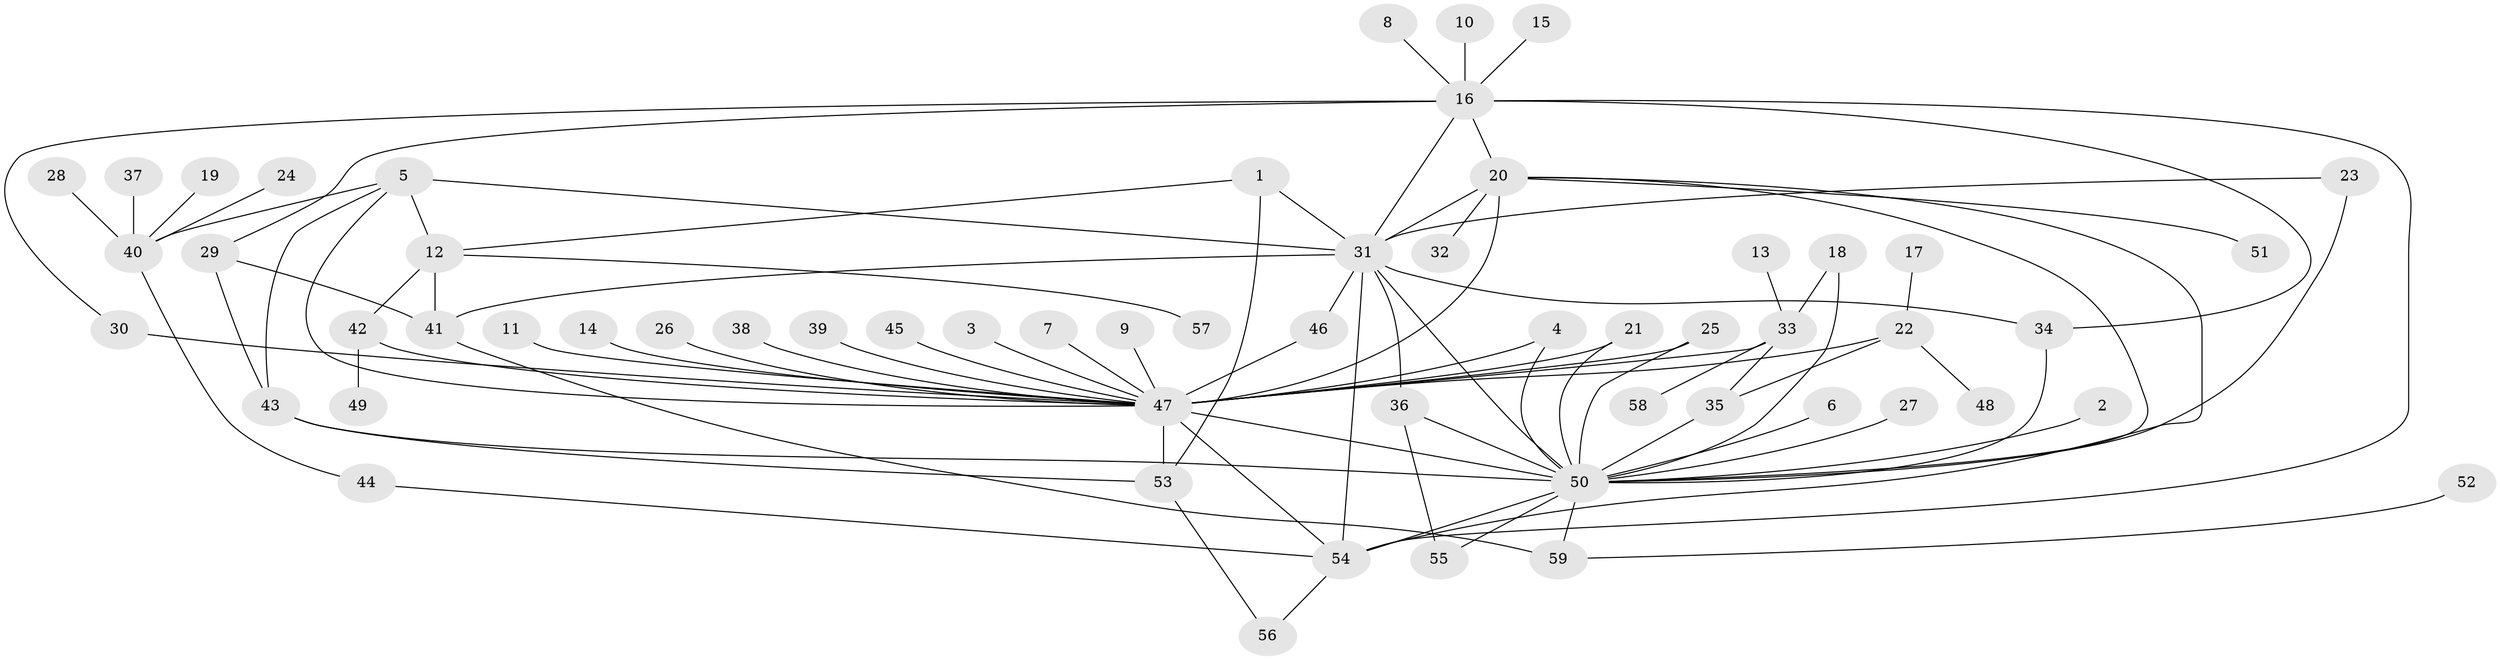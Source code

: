// original degree distribution, {14: 0.00684931506849315, 3: 0.1232876712328767, 31: 0.00684931506849315, 25: 0.00684931506849315, 2: 0.18493150684931506, 1: 0.5136986301369864, 4: 0.07534246575342465, 5: 0.03424657534246575, 7: 0.02054794520547945, 6: 0.0136986301369863, 9: 0.00684931506849315, 12: 0.00684931506849315}
// Generated by graph-tools (version 1.1) at 2025/36/03/04/25 23:36:46]
// undirected, 59 vertices, 90 edges
graph export_dot {
  node [color=gray90,style=filled];
  1;
  2;
  3;
  4;
  5;
  6;
  7;
  8;
  9;
  10;
  11;
  12;
  13;
  14;
  15;
  16;
  17;
  18;
  19;
  20;
  21;
  22;
  23;
  24;
  25;
  26;
  27;
  28;
  29;
  30;
  31;
  32;
  33;
  34;
  35;
  36;
  37;
  38;
  39;
  40;
  41;
  42;
  43;
  44;
  45;
  46;
  47;
  48;
  49;
  50;
  51;
  52;
  53;
  54;
  55;
  56;
  57;
  58;
  59;
  1 -- 12 [weight=1.0];
  1 -- 31 [weight=1.0];
  1 -- 53 [weight=1.0];
  2 -- 50 [weight=1.0];
  3 -- 47 [weight=1.0];
  4 -- 47 [weight=1.0];
  4 -- 50 [weight=1.0];
  5 -- 12 [weight=1.0];
  5 -- 31 [weight=1.0];
  5 -- 40 [weight=1.0];
  5 -- 43 [weight=1.0];
  5 -- 47 [weight=1.0];
  6 -- 50 [weight=1.0];
  7 -- 47 [weight=1.0];
  8 -- 16 [weight=1.0];
  9 -- 47 [weight=1.0];
  10 -- 16 [weight=1.0];
  11 -- 47 [weight=1.0];
  12 -- 41 [weight=1.0];
  12 -- 42 [weight=1.0];
  12 -- 57 [weight=1.0];
  13 -- 33 [weight=1.0];
  14 -- 47 [weight=1.0];
  15 -- 16 [weight=1.0];
  16 -- 20 [weight=1.0];
  16 -- 29 [weight=1.0];
  16 -- 30 [weight=1.0];
  16 -- 31 [weight=1.0];
  16 -- 34 [weight=1.0];
  16 -- 54 [weight=1.0];
  17 -- 22 [weight=1.0];
  18 -- 33 [weight=1.0];
  18 -- 50 [weight=1.0];
  19 -- 40 [weight=1.0];
  20 -- 31 [weight=1.0];
  20 -- 32 [weight=1.0];
  20 -- 47 [weight=3.0];
  20 -- 50 [weight=2.0];
  20 -- 51 [weight=1.0];
  20 -- 54 [weight=1.0];
  21 -- 47 [weight=1.0];
  21 -- 50 [weight=1.0];
  22 -- 35 [weight=1.0];
  22 -- 47 [weight=2.0];
  22 -- 48 [weight=1.0];
  23 -- 31 [weight=1.0];
  23 -- 50 [weight=1.0];
  24 -- 40 [weight=1.0];
  25 -- 47 [weight=1.0];
  25 -- 50 [weight=2.0];
  26 -- 47 [weight=1.0];
  27 -- 50 [weight=1.0];
  28 -- 40 [weight=1.0];
  29 -- 41 [weight=1.0];
  29 -- 43 [weight=1.0];
  30 -- 47 [weight=2.0];
  31 -- 34 [weight=1.0];
  31 -- 36 [weight=1.0];
  31 -- 41 [weight=1.0];
  31 -- 46 [weight=1.0];
  31 -- 50 [weight=1.0];
  31 -- 54 [weight=1.0];
  33 -- 35 [weight=1.0];
  33 -- 47 [weight=1.0];
  33 -- 58 [weight=1.0];
  34 -- 50 [weight=1.0];
  35 -- 50 [weight=1.0];
  36 -- 50 [weight=1.0];
  36 -- 55 [weight=1.0];
  37 -- 40 [weight=1.0];
  38 -- 47 [weight=1.0];
  39 -- 47 [weight=1.0];
  40 -- 44 [weight=1.0];
  41 -- 59 [weight=2.0];
  42 -- 47 [weight=1.0];
  42 -- 49 [weight=1.0];
  43 -- 50 [weight=1.0];
  43 -- 53 [weight=1.0];
  44 -- 54 [weight=1.0];
  45 -- 47 [weight=1.0];
  46 -- 47 [weight=1.0];
  47 -- 50 [weight=1.0];
  47 -- 53 [weight=2.0];
  47 -- 54 [weight=1.0];
  50 -- 54 [weight=1.0];
  50 -- 55 [weight=1.0];
  50 -- 59 [weight=1.0];
  52 -- 59 [weight=1.0];
  53 -- 56 [weight=1.0];
  54 -- 56 [weight=1.0];
}
